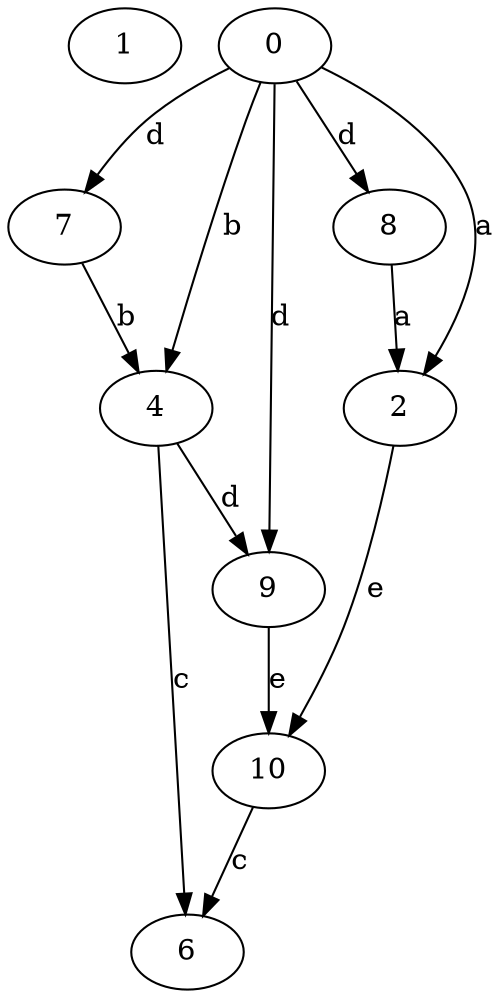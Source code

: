 strict digraph  {
1;
2;
4;
6;
7;
8;
9;
10;
0;
2 -> 10  [label=e];
4 -> 6  [label=c];
4 -> 9  [label=d];
7 -> 4  [label=b];
8 -> 2  [label=a];
9 -> 10  [label=e];
10 -> 6  [label=c];
0 -> 2  [label=a];
0 -> 4  [label=b];
0 -> 7  [label=d];
0 -> 8  [label=d];
0 -> 9  [label=d];
}
